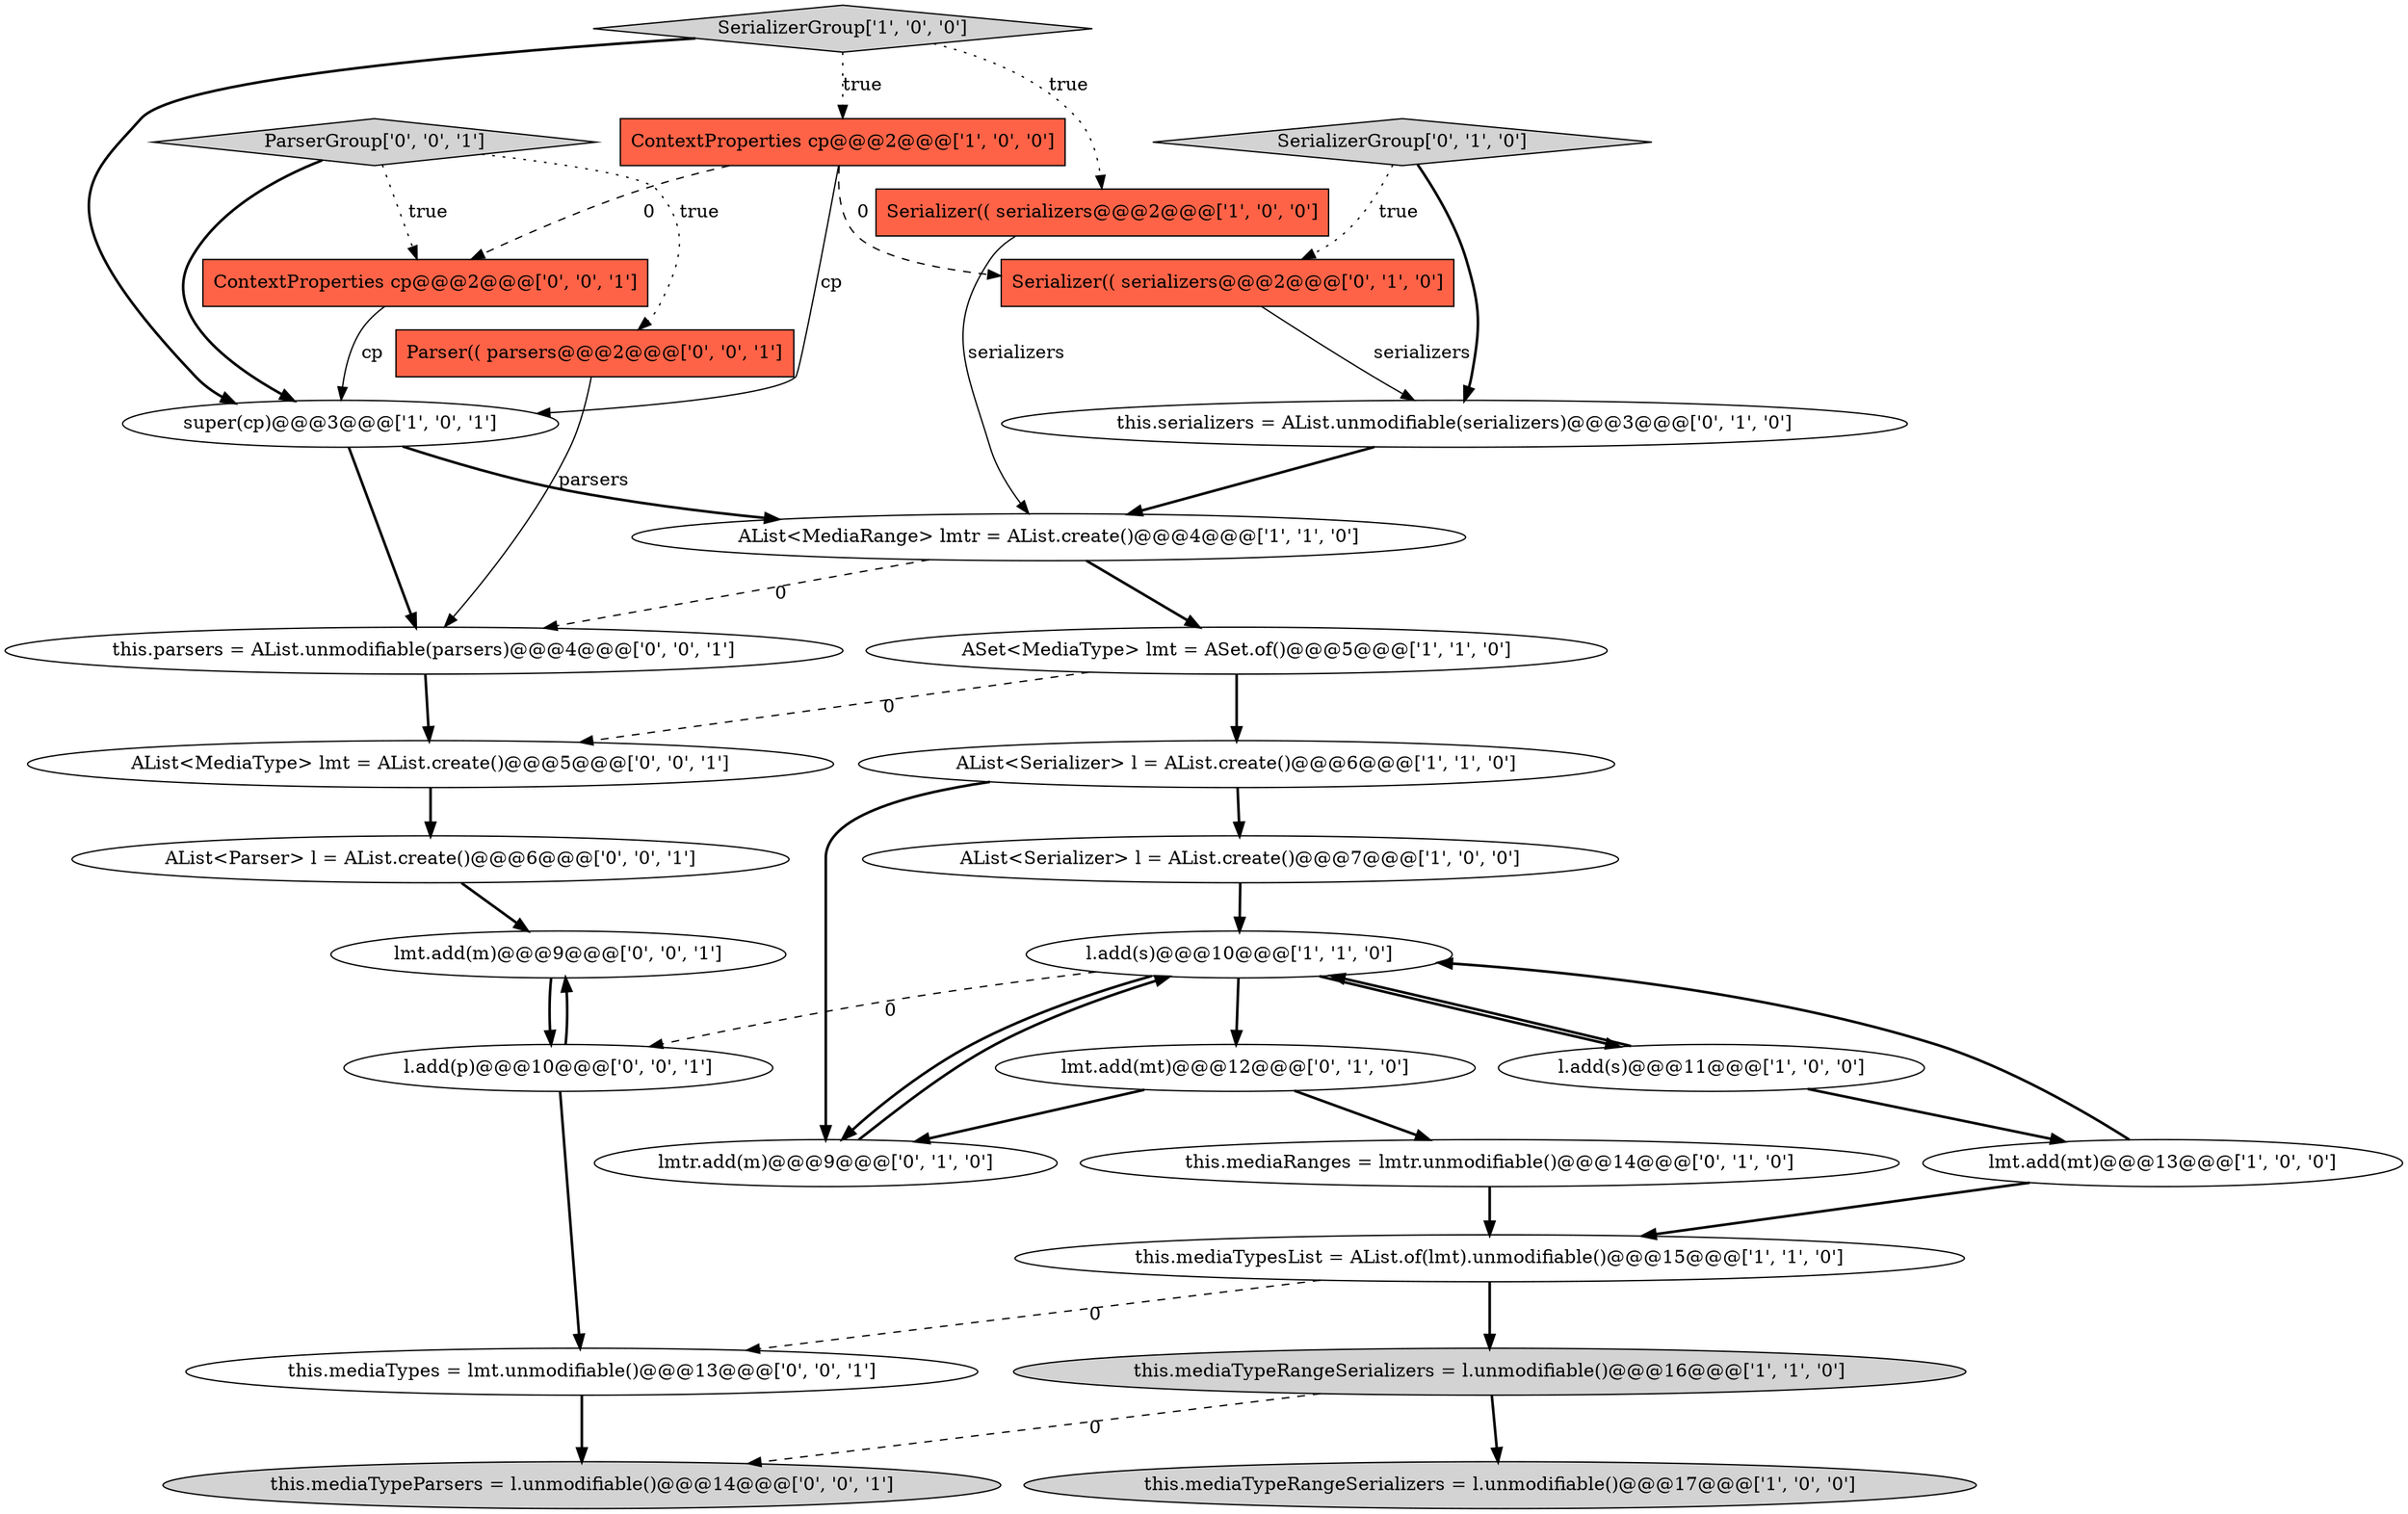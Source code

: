 digraph {
2 [style = filled, label = "super(cp)@@@3@@@['1', '0', '1']", fillcolor = white, shape = ellipse image = "AAA0AAABBB1BBB"];
21 [style = filled, label = "this.mediaTypeParsers = l.unmodifiable()@@@14@@@['0', '0', '1']", fillcolor = lightgray, shape = ellipse image = "AAA0AAABBB3BBB"];
15 [style = filled, label = "Serializer(( serializers@@@2@@@['0', '1', '0']", fillcolor = tomato, shape = box image = "AAA1AAABBB2BBB"];
12 [style = filled, label = "ASet<MediaType> lmt = ASet.of()@@@5@@@['1', '1', '0']", fillcolor = white, shape = ellipse image = "AAA0AAABBB1BBB"];
6 [style = filled, label = "AList<MediaRange> lmtr = AList.create()@@@4@@@['1', '1', '0']", fillcolor = white, shape = ellipse image = "AAA0AAABBB1BBB"];
10 [style = filled, label = "lmt.add(mt)@@@13@@@['1', '0', '0']", fillcolor = white, shape = ellipse image = "AAA0AAABBB1BBB"];
1 [style = filled, label = "this.mediaTypeRangeSerializers = l.unmodifiable()@@@17@@@['1', '0', '0']", fillcolor = lightgray, shape = ellipse image = "AAA0AAABBB1BBB"];
3 [style = filled, label = "Serializer(( serializers@@@2@@@['1', '0', '0']", fillcolor = tomato, shape = box image = "AAA0AAABBB1BBB"];
23 [style = filled, label = "ParserGroup['0', '0', '1']", fillcolor = lightgray, shape = diamond image = "AAA0AAABBB3BBB"];
13 [style = filled, label = "SerializerGroup['1', '0', '0']", fillcolor = lightgray, shape = diamond image = "AAA0AAABBB1BBB"];
20 [style = filled, label = "this.parsers = AList.unmodifiable(parsers)@@@4@@@['0', '0', '1']", fillcolor = white, shape = ellipse image = "AAA0AAABBB3BBB"];
27 [style = filled, label = "ContextProperties cp@@@2@@@['0', '0', '1']", fillcolor = tomato, shape = box image = "AAA0AAABBB3BBB"];
17 [style = filled, label = "lmt.add(mt)@@@12@@@['0', '1', '0']", fillcolor = white, shape = ellipse image = "AAA0AAABBB2BBB"];
28 [style = filled, label = "AList<MediaType> lmt = AList.create()@@@5@@@['0', '0', '1']", fillcolor = white, shape = ellipse image = "AAA0AAABBB3BBB"];
0 [style = filled, label = "this.mediaTypesList = AList.of(lmt).unmodifiable()@@@15@@@['1', '1', '0']", fillcolor = white, shape = ellipse image = "AAA0AAABBB1BBB"];
7 [style = filled, label = "l.add(s)@@@10@@@['1', '1', '0']", fillcolor = white, shape = ellipse image = "AAA0AAABBB1BBB"];
24 [style = filled, label = "this.mediaTypes = lmt.unmodifiable()@@@13@@@['0', '0', '1']", fillcolor = white, shape = ellipse image = "AAA0AAABBB3BBB"];
16 [style = filled, label = "this.mediaRanges = lmtr.unmodifiable()@@@14@@@['0', '1', '0']", fillcolor = white, shape = ellipse image = "AAA0AAABBB2BBB"];
11 [style = filled, label = "l.add(s)@@@11@@@['1', '0', '0']", fillcolor = white, shape = ellipse image = "AAA0AAABBB1BBB"];
8 [style = filled, label = "AList<Serializer> l = AList.create()@@@7@@@['1', '0', '0']", fillcolor = white, shape = ellipse image = "AAA0AAABBB1BBB"];
26 [style = filled, label = "AList<Parser> l = AList.create()@@@6@@@['0', '0', '1']", fillcolor = white, shape = ellipse image = "AAA0AAABBB3BBB"];
18 [style = filled, label = "this.serializers = AList.unmodifiable(serializers)@@@3@@@['0', '1', '0']", fillcolor = white, shape = ellipse image = "AAA0AAABBB2BBB"];
4 [style = filled, label = "this.mediaTypeRangeSerializers = l.unmodifiable()@@@16@@@['1', '1', '0']", fillcolor = lightgray, shape = ellipse image = "AAA0AAABBB1BBB"];
5 [style = filled, label = "AList<Serializer> l = AList.create()@@@6@@@['1', '1', '0']", fillcolor = white, shape = ellipse image = "AAA0AAABBB1BBB"];
22 [style = filled, label = "Parser(( parsers@@@2@@@['0', '0', '1']", fillcolor = tomato, shape = box image = "AAA0AAABBB3BBB"];
29 [style = filled, label = "l.add(p)@@@10@@@['0', '0', '1']", fillcolor = white, shape = ellipse image = "AAA0AAABBB3BBB"];
25 [style = filled, label = "lmt.add(m)@@@9@@@['0', '0', '1']", fillcolor = white, shape = ellipse image = "AAA0AAABBB3BBB"];
9 [style = filled, label = "ContextProperties cp@@@2@@@['1', '0', '0']", fillcolor = tomato, shape = box image = "AAA1AAABBB1BBB"];
19 [style = filled, label = "lmtr.add(m)@@@9@@@['0', '1', '0']", fillcolor = white, shape = ellipse image = "AAA0AAABBB2BBB"];
14 [style = filled, label = "SerializerGroup['0', '1', '0']", fillcolor = lightgray, shape = diamond image = "AAA0AAABBB2BBB"];
5->8 [style = bold, label=""];
16->0 [style = bold, label=""];
2->20 [style = bold, label=""];
7->11 [style = bold, label=""];
7->17 [style = bold, label=""];
12->5 [style = bold, label=""];
13->3 [style = dotted, label="true"];
9->2 [style = solid, label="cp"];
23->22 [style = dotted, label="true"];
6->20 [style = dashed, label="0"];
2->6 [style = bold, label=""];
26->25 [style = bold, label=""];
20->28 [style = bold, label=""];
9->27 [style = dashed, label="0"];
29->25 [style = bold, label=""];
28->26 [style = bold, label=""];
25->29 [style = bold, label=""];
4->21 [style = dashed, label="0"];
22->20 [style = solid, label="parsers"];
10->7 [style = bold, label=""];
17->19 [style = bold, label=""];
8->7 [style = bold, label=""];
3->6 [style = solid, label="serializers"];
27->2 [style = solid, label="cp"];
5->19 [style = bold, label=""];
14->15 [style = dotted, label="true"];
13->9 [style = dotted, label="true"];
24->21 [style = bold, label=""];
18->6 [style = bold, label=""];
0->4 [style = bold, label=""];
11->10 [style = bold, label=""];
12->28 [style = dashed, label="0"];
10->0 [style = bold, label=""];
23->27 [style = dotted, label="true"];
0->24 [style = dashed, label="0"];
14->18 [style = bold, label=""];
7->29 [style = dashed, label="0"];
4->1 [style = bold, label=""];
23->2 [style = bold, label=""];
29->24 [style = bold, label=""];
7->19 [style = bold, label=""];
19->7 [style = bold, label=""];
11->7 [style = bold, label=""];
17->16 [style = bold, label=""];
9->15 [style = dashed, label="0"];
13->2 [style = bold, label=""];
15->18 [style = solid, label="serializers"];
6->12 [style = bold, label=""];
}
